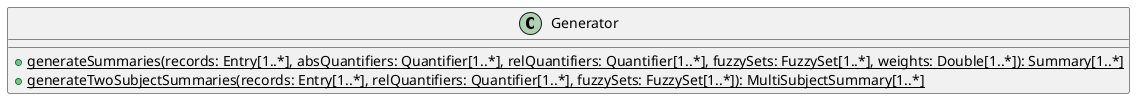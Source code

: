 @startuml
'https://plantuml.com/class-diagram


left to right direction

class Generator {
+ {static} generateSummaries(records: Entry[1..*], absQuantifiers: Quantifier[1..*], relQuantifiers: Quantifier[1..*], fuzzySets: FuzzySet[1..*], weights: Double[1..*]): Summary[1..*]
+ {static} generateTwoSubjectSummaries(records: Entry[1..*], relQuantifiers: Quantifier[1..*], fuzzySets: FuzzySet[1..*]): MultiSubjectSummary[1..*]
}

@enduml